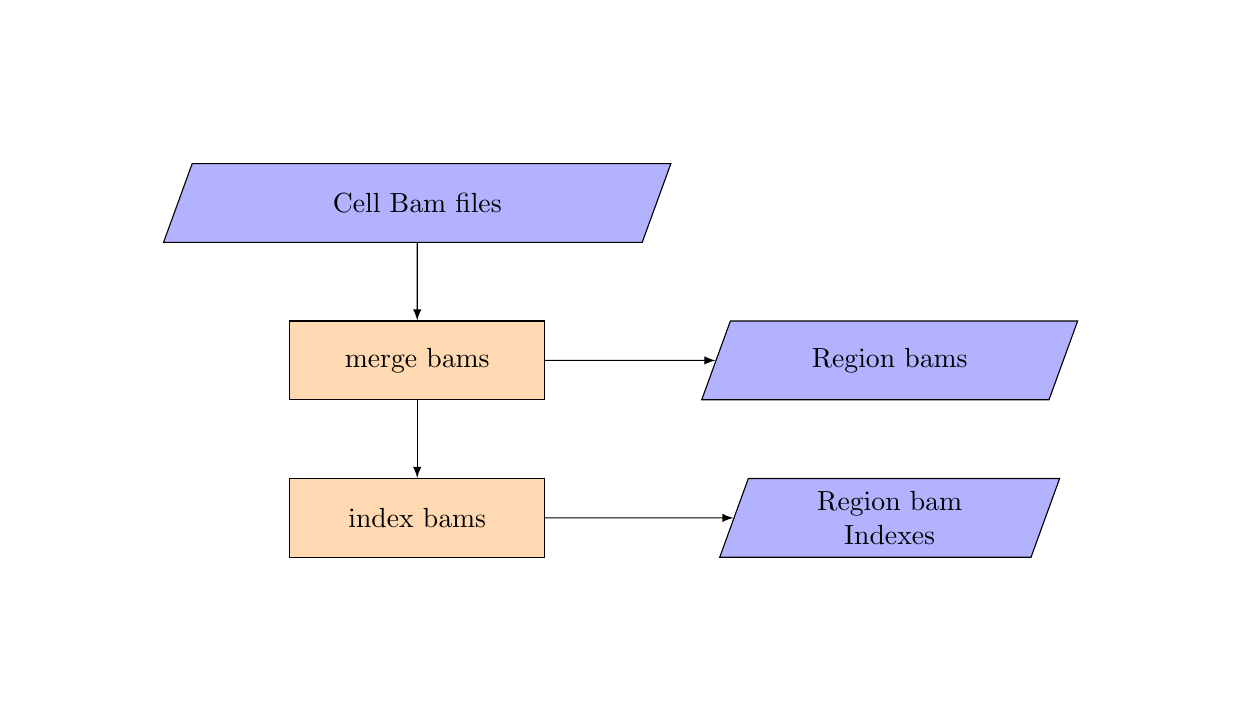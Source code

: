 \documentclass[class=minimal,border=2pt]{standalone}
\usepackage[utf8]{inputenc}
\usepackage{tikz}
\usepackage{adjustbox}
\usetikzlibrary{shapes.geometric, arrows, shadows, positioning, calc}
\pagenumbering{gobble}

\tikzset{multiple/.style = {double copy shadow={shadow xshift=1ex,shadow
         yshift=-1.5ex,draw=black!30},fill=white,draw=black,thick,minimum height = 1cm,minimum
           width=2cm},
         ordinary/.style = {rectangle,draw,thick,minimum height = 1cm,minimum width=2cm}}

\tikzstyle{startstop} = [rectangle, rounded corners, minimum width=3cm, minimum height=1cm,text centered, draw=black, fill=red!30]
\tikzstyle{io} = [trapezium, trapezium left angle=70, trapezium right angle=110, minimum width=3cm, minimum height=1cm, text centered, draw=black, fill=blue!30]
\tikzstyle{process} = [rectangle, minimum width=3cm, minimum height=1cm, text centered, text width=3cm, draw=black, fill=orange!30]
\tikzstyle{pprocess} = [multiple, minimum width=3cm, minimum height=1cm, text centered, text width=3cm, draw=black, fill=orange!30]

\tikzstyle{decision} = [diamond, minimum width=3cm, minimum height=1cm, text centered, draw=black, fill=green!30]
\tikzstyle{arrow} = [thick,->,>=stealth]

\begin{document}
\begin{adjustbox}{margin=2cm}

\begin{tikzpicture}[node distance=2cm]

\node (cell_bams) [io, text width=2.5cm] {Cell Bam files};

\node (merge_bams) [process, below of=cell_bams] {merge bams};
\draw[-latex] (cell_bams) -- coordinate (ab) (merge_bams);

\node (region_bams) [io, right of=merge_bams, xshift=4cm] {Region bams};
\draw[-latex] (merge_bams) -- coordinate (ab) (region_bams);


\node (index_bams) [process, below of=merge_bams] {index bams};
\draw[-latex] (merge_bams) -- coordinate (ab) (index_bams);

\node (region_bams_index) [io, right of=index_bams, xshift=4cm, text width=3cm] {Region bam Indexes};
\draw[-latex] (index_bams) -- coordinate (ab) (region_bams_index);


\end{tikzpicture}

\end{adjustbox}
\end{document}